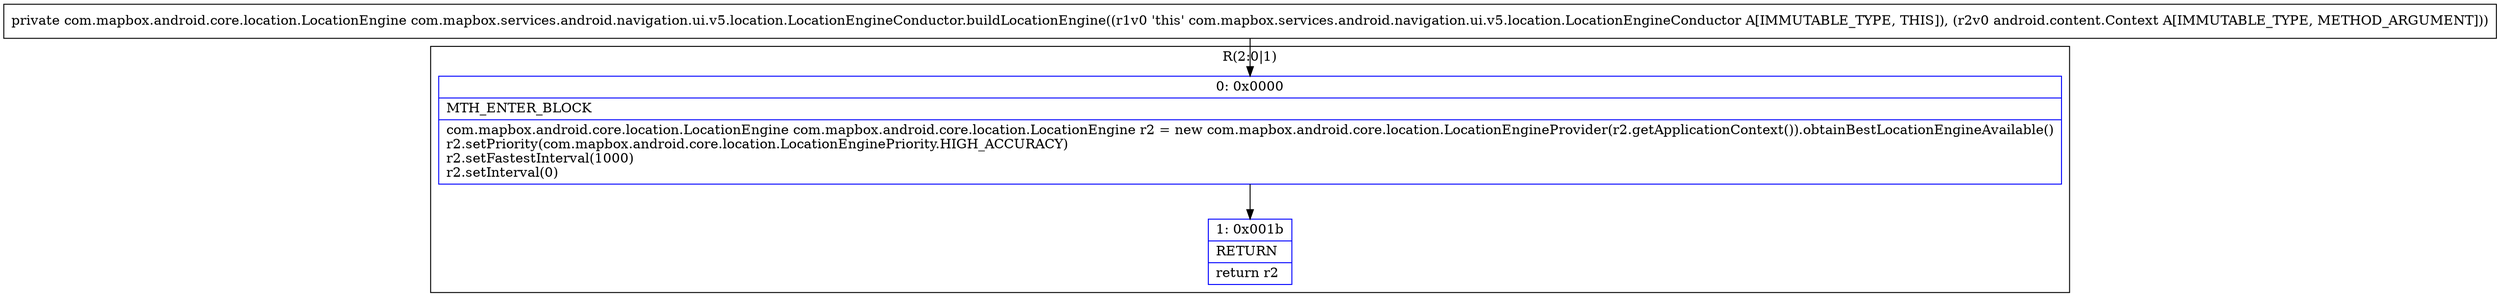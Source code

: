 digraph "CFG forcom.mapbox.services.android.navigation.ui.v5.location.LocationEngineConductor.buildLocationEngine(Landroid\/content\/Context;)Lcom\/mapbox\/android\/core\/location\/LocationEngine;" {
subgraph cluster_Region_1564500840 {
label = "R(2:0|1)";
node [shape=record,color=blue];
Node_0 [shape=record,label="{0\:\ 0x0000|MTH_ENTER_BLOCK\l|com.mapbox.android.core.location.LocationEngine com.mapbox.android.core.location.LocationEngine r2 = new com.mapbox.android.core.location.LocationEngineProvider(r2.getApplicationContext()).obtainBestLocationEngineAvailable()\lr2.setPriority(com.mapbox.android.core.location.LocationEnginePriority.HIGH_ACCURACY)\lr2.setFastestInterval(1000)\lr2.setInterval(0)\l}"];
Node_1 [shape=record,label="{1\:\ 0x001b|RETURN\l|return r2\l}"];
}
MethodNode[shape=record,label="{private com.mapbox.android.core.location.LocationEngine com.mapbox.services.android.navigation.ui.v5.location.LocationEngineConductor.buildLocationEngine((r1v0 'this' com.mapbox.services.android.navigation.ui.v5.location.LocationEngineConductor A[IMMUTABLE_TYPE, THIS]), (r2v0 android.content.Context A[IMMUTABLE_TYPE, METHOD_ARGUMENT])) }"];
MethodNode -> Node_0;
Node_0 -> Node_1;
}

